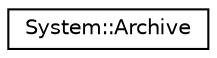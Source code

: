 digraph G
{
  edge [fontname="Helvetica",fontsize="10",labelfontname="Helvetica",labelfontsize="10"];
  node [fontname="Helvetica",fontsize="10",shape=record];
  rankdir="LR";
  Node1 [label="System::Archive",height=0.2,width=0.4,color="black", fillcolor="white", style="filled",URL="$class_system_1_1_archive.html"];
}
